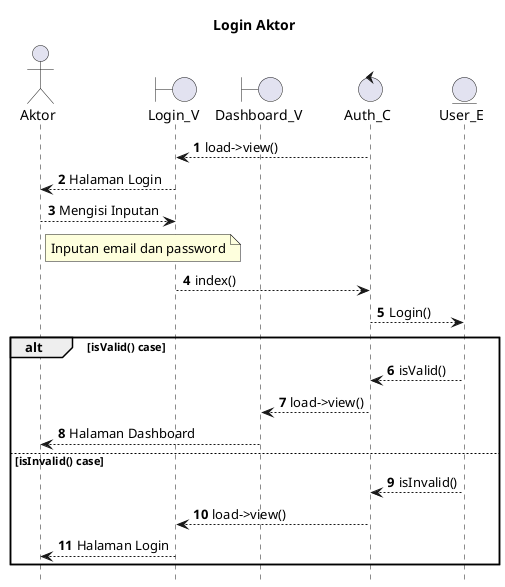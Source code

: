 @startuml

autonumber
hide footbox
title Login Aktor

Actor Aktor
boundary Login_V
boundary Dashboard_V
control Auth_C
Entity User_E

Auth_C --> Login_V: load->view()
Login_V --> Aktor: Halaman Login
Aktor --> Login_V: Mengisi Inputan
    note right of Aktor
        Inputan email dan password
            end note
Login_V --> Auth_C: index()
Auth_C --> User_E: Login()

alt isValid() case
    
    User_E --> Auth_C: isValid()
    Auth_C --> Dashboard_V: load->view()
    Dashboard_V --> Aktor: Halaman Dashboard

else isInvalid() case
    
    User_E --> Auth_C: isInvalid()
    Auth_C --> Login_V: load->view()
    Login_V --> Aktor: Halaman Login

end

@enduml